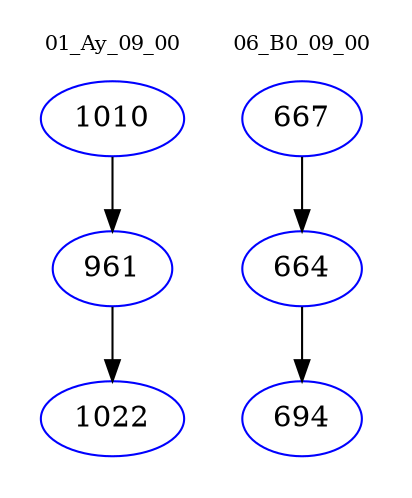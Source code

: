 digraph{
subgraph cluster_0 {
color = white
label = "01_Ay_09_00";
fontsize=10;
T0_1010 [label="1010", color="blue"]
T0_1010 -> T0_961 [color="black"]
T0_961 [label="961", color="blue"]
T0_961 -> T0_1022 [color="black"]
T0_1022 [label="1022", color="blue"]
}
subgraph cluster_1 {
color = white
label = "06_B0_09_00";
fontsize=10;
T1_667 [label="667", color="blue"]
T1_667 -> T1_664 [color="black"]
T1_664 [label="664", color="blue"]
T1_664 -> T1_694 [color="black"]
T1_694 [label="694", color="blue"]
}
}
